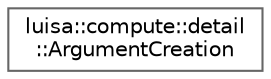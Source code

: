 digraph "类继承关系图"
{
 // LATEX_PDF_SIZE
  bgcolor="transparent";
  edge [fontname=Helvetica,fontsize=10,labelfontname=Helvetica,labelfontsize=10];
  node [fontname=Helvetica,fontsize=10,shape=box,height=0.2,width=0.4];
  rankdir="LR";
  Node0 [id="Node000000",label="luisa::compute::detail\l::ArgumentCreation",height=0.2,width=0.4,color="grey40", fillcolor="white", style="filled",URL="$structluisa_1_1compute_1_1detail_1_1_argument_creation.html",tooltip=" "];
}
